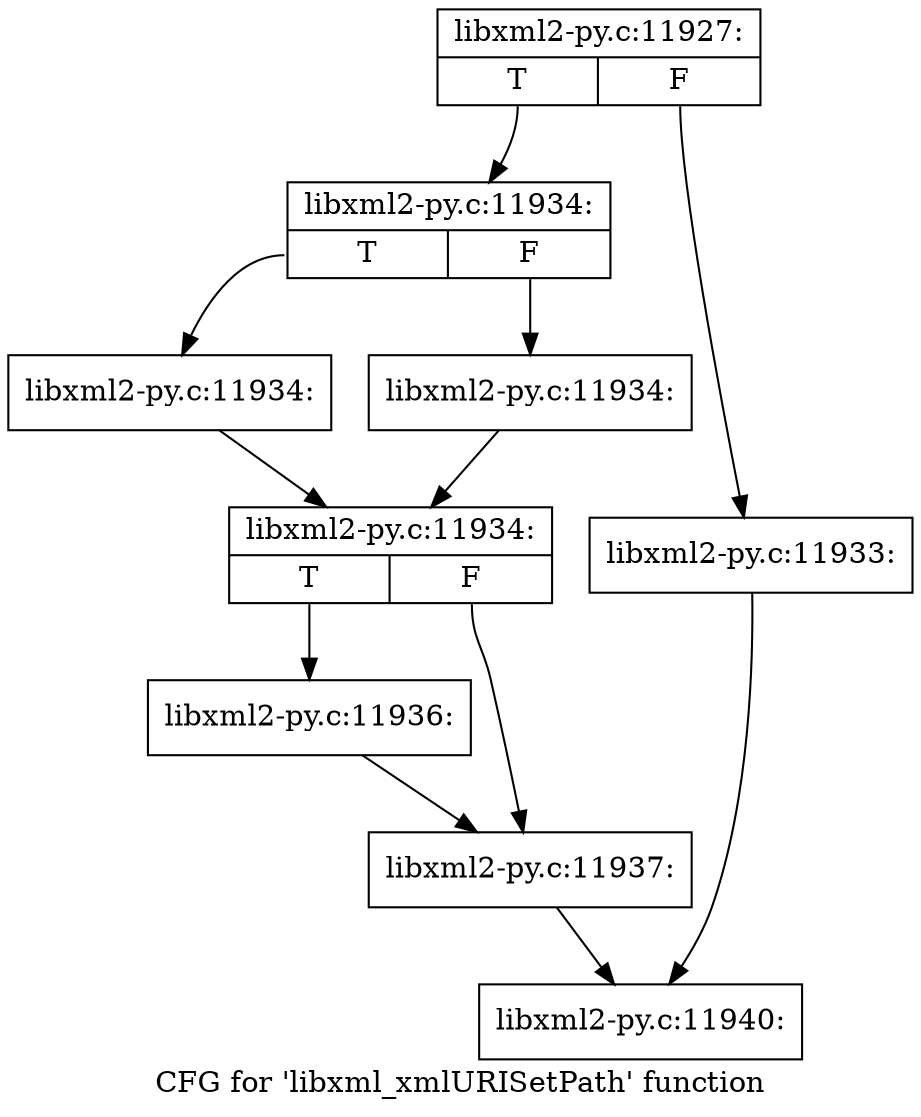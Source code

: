 digraph "CFG for 'libxml_xmlURISetPath' function" {
	label="CFG for 'libxml_xmlURISetPath' function";

	Node0x46b6e40 [shape=record,label="{libxml2-py.c:11927:|{<s0>T|<s1>F}}"];
	Node0x46b6e40:s0 -> Node0x46bb820;
	Node0x46b6e40:s1 -> Node0x46bb7d0;
	Node0x46bb7d0 [shape=record,label="{libxml2-py.c:11933:}"];
	Node0x46bb7d0 -> Node0x46b9810;
	Node0x46bb820 [shape=record,label="{libxml2-py.c:11934:|{<s0>T|<s1>F}}"];
	Node0x46bb820:s0 -> Node0x46bc0b0;
	Node0x46bb820:s1 -> Node0x46bc100;
	Node0x46bc0b0 [shape=record,label="{libxml2-py.c:11934:}"];
	Node0x46bc0b0 -> Node0x46bc150;
	Node0x46bc100 [shape=record,label="{libxml2-py.c:11934:}"];
	Node0x46bc100 -> Node0x46bc150;
	Node0x46bc150 [shape=record,label="{libxml2-py.c:11934:|{<s0>T|<s1>F}}"];
	Node0x46bc150:s0 -> Node0x46bc6e0;
	Node0x46bc150:s1 -> Node0x46bc730;
	Node0x46bc6e0 [shape=record,label="{libxml2-py.c:11936:}"];
	Node0x46bc6e0 -> Node0x46bc730;
	Node0x46bc730 [shape=record,label="{libxml2-py.c:11937:}"];
	Node0x46bc730 -> Node0x46b9810;
	Node0x46b9810 [shape=record,label="{libxml2-py.c:11940:}"];
}
